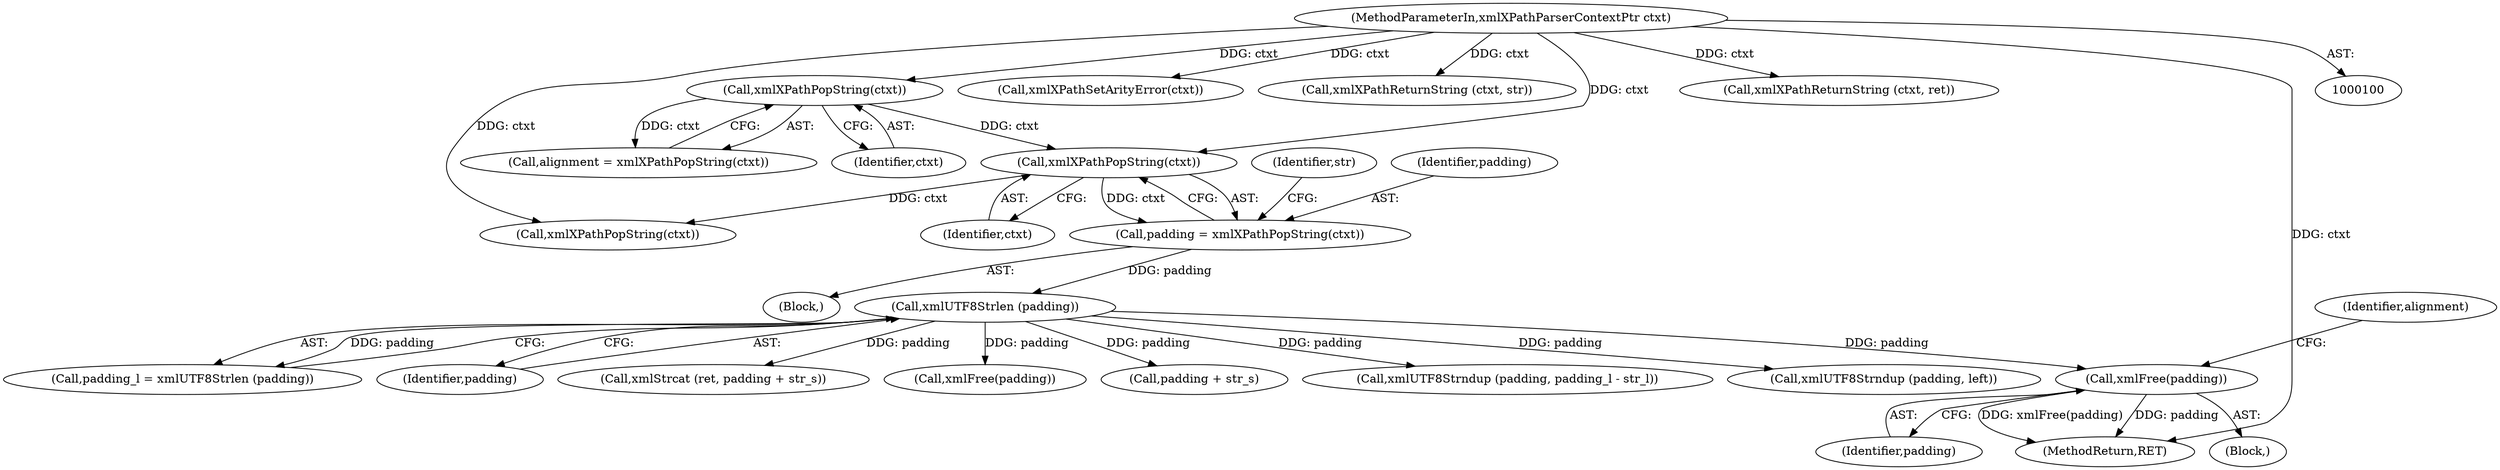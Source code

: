 digraph "0_Chrome_96dbafe288dbe2f0cc45fa3c39daf6d0c37acbab_8@pointer" {
"1000158" [label="(Call,xmlFree(padding))"];
"1000148" [label="(Call,xmlUTF8Strlen (padding))"];
"1000134" [label="(Call,padding = xmlXPathPopString(ctxt))"];
"1000136" [label="(Call,xmlXPathPopString(ctxt))"];
"1000128" [label="(Call,xmlXPathPopString(ctxt))"];
"1000101" [label="(MethodParameterIn,xmlXPathParserContextPtr ctxt)"];
"1000129" [label="(Identifier,ctxt)"];
"1000161" [label="(Identifier,alignment)"];
"1000136" [label="(Call,xmlXPathPopString(ctxt))"];
"1000128" [label="(Call,xmlXPathPopString(ctxt))"];
"1000258" [label="(Call,xmlFree(padding))"];
"1000119" [label="(Call,xmlXPathSetArityError(ctxt))"];
"1000134" [label="(Call,padding = xmlXPathPopString(ctxt))"];
"1000126" [label="(Call,alignment = xmlXPathPopString(ctxt))"];
"1000250" [label="(Call,padding + str_s)"];
"1000135" [label="(Identifier,padding)"];
"1000184" [label="(Call,xmlUTF8Strndup (padding, padding_l - str_l))"];
"1000148" [label="(Call,xmlUTF8Strlen (padding))"];
"1000137" [label="(Identifier,ctxt)"];
"1000159" [label="(Identifier,padding)"];
"1000155" [label="(Call,xmlXPathReturnString (ctxt, str))"];
"1000213" [label="(Call,xmlUTF8Strndup (padding, left))"];
"1000140" [label="(Call,xmlXPathPopString(ctxt))"];
"1000158" [label="(Call,xmlFree(padding))"];
"1000253" [label="(Call,xmlXPathReturnString (ctxt, ret))"];
"1000101" [label="(MethodParameterIn,xmlXPathParserContextPtr ctxt)"];
"1000154" [label="(Block,)"];
"1000146" [label="(Call,padding_l = xmlUTF8Strlen (padding))"];
"1000103" [label="(Block,)"];
"1000149" [label="(Identifier,padding)"];
"1000262" [label="(MethodReturn,RET)"];
"1000139" [label="(Identifier,str)"];
"1000248" [label="(Call,xmlStrcat (ret, padding + str_s))"];
"1000158" -> "1000154"  [label="AST: "];
"1000158" -> "1000159"  [label="CFG: "];
"1000159" -> "1000158"  [label="AST: "];
"1000161" -> "1000158"  [label="CFG: "];
"1000158" -> "1000262"  [label="DDG: padding"];
"1000158" -> "1000262"  [label="DDG: xmlFree(padding)"];
"1000148" -> "1000158"  [label="DDG: padding"];
"1000148" -> "1000146"  [label="AST: "];
"1000148" -> "1000149"  [label="CFG: "];
"1000149" -> "1000148"  [label="AST: "];
"1000146" -> "1000148"  [label="CFG: "];
"1000148" -> "1000146"  [label="DDG: padding"];
"1000134" -> "1000148"  [label="DDG: padding"];
"1000148" -> "1000184"  [label="DDG: padding"];
"1000148" -> "1000213"  [label="DDG: padding"];
"1000148" -> "1000248"  [label="DDG: padding"];
"1000148" -> "1000250"  [label="DDG: padding"];
"1000148" -> "1000258"  [label="DDG: padding"];
"1000134" -> "1000103"  [label="AST: "];
"1000134" -> "1000136"  [label="CFG: "];
"1000135" -> "1000134"  [label="AST: "];
"1000136" -> "1000134"  [label="AST: "];
"1000139" -> "1000134"  [label="CFG: "];
"1000136" -> "1000134"  [label="DDG: ctxt"];
"1000136" -> "1000137"  [label="CFG: "];
"1000137" -> "1000136"  [label="AST: "];
"1000128" -> "1000136"  [label="DDG: ctxt"];
"1000101" -> "1000136"  [label="DDG: ctxt"];
"1000136" -> "1000140"  [label="DDG: ctxt"];
"1000128" -> "1000126"  [label="AST: "];
"1000128" -> "1000129"  [label="CFG: "];
"1000129" -> "1000128"  [label="AST: "];
"1000126" -> "1000128"  [label="CFG: "];
"1000128" -> "1000126"  [label="DDG: ctxt"];
"1000101" -> "1000128"  [label="DDG: ctxt"];
"1000101" -> "1000100"  [label="AST: "];
"1000101" -> "1000262"  [label="DDG: ctxt"];
"1000101" -> "1000119"  [label="DDG: ctxt"];
"1000101" -> "1000140"  [label="DDG: ctxt"];
"1000101" -> "1000155"  [label="DDG: ctxt"];
"1000101" -> "1000253"  [label="DDG: ctxt"];
}
